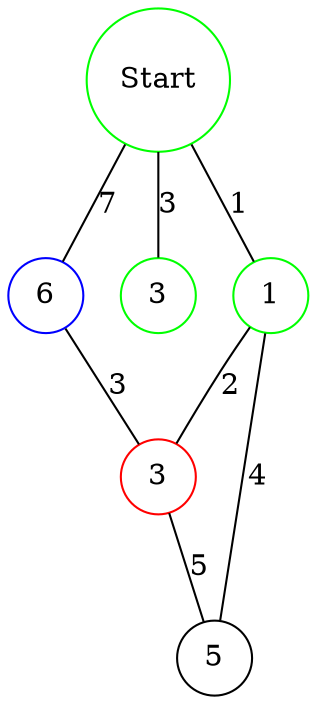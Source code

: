 graph G {
    node[shape=circle, width=0.5]
    A [pos="1,2!", label="Start", color="green"]
    B [pos="5,2!", label="6", color="blue"]
    C [pos="0,0!", label="3", color="green"]
    D [pos="3,0!", label="1", color="green"]
    E [pos="7,0!", label="3", color="red"]
    F [pos="2,-2!", label="5"]
    
    A -- B [label="7"]
    A -- C [label="3"]
    A -- D [label="1"]
    
    B -- E [label="3"]
    
    D -- E [label="2"]
    D -- F [label="4"]
    
    E -- F [label="5"]
}
